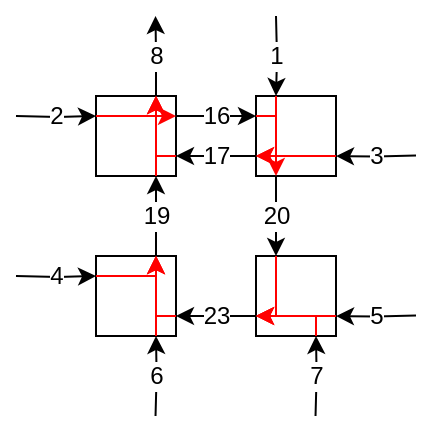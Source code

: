 <mxfile version="15.9.1" type="dropbox"><diagram id="X4WJTQiNDZxpQf3Geq34" name="Page-1"><mxGraphModel dx="371" dy="230" grid="1" gridSize="10" guides="1" tooltips="1" connect="1" arrows="1" fold="1" page="1" pageScale="1" pageWidth="827" pageHeight="1169" math="0" shadow="0"><root><mxCell id="0"/><mxCell id="1" parent="0"/><mxCell id="J8LnhxJGdbk9cbavSLgp-13" value="2" style="edgeStyle=orthogonalEdgeStyle;rounded=0;orthogonalLoop=1;jettySize=auto;html=1;entryX=0;entryY=0.25;entryDx=0;entryDy=0;fontSize=12;" parent="1" target="J8LnhxJGdbk9cbavSLgp-1" edge="1"><mxGeometry relative="1" as="geometry"><mxPoint x="200" y="130" as="sourcePoint"/></mxGeometry></mxCell><mxCell id="heTRSEbQxk2SbC_xRINB-1" value="8" style="edgeStyle=orthogonalEdgeStyle;rounded=0;orthogonalLoop=1;jettySize=auto;html=1;exitX=0.75;exitY=0;exitDx=0;exitDy=0;fontSize=12;" parent="1" source="J8LnhxJGdbk9cbavSLgp-1" edge="1"><mxGeometry relative="1" as="geometry"><mxPoint x="269.759" y="80" as="targetPoint"/></mxGeometry></mxCell><mxCell id="6LUSUzvbEgbuUu0BXkku-8" value="16" style="edgeStyle=orthogonalEdgeStyle;rounded=0;orthogonalLoop=1;jettySize=auto;html=1;exitX=1;exitY=0.25;exitDx=0;exitDy=0;entryX=0;entryY=0.25;entryDx=0;entryDy=0;fontSize=12;strokeColor=#000000;" edge="1" parent="1" source="J8LnhxJGdbk9cbavSLgp-1" target="J8LnhxJGdbk9cbavSLgp-3"><mxGeometry relative="1" as="geometry"/></mxCell><mxCell id="J8LnhxJGdbk9cbavSLgp-1" value="" style="whiteSpace=wrap;html=1;aspect=fixed;fontSize=12;" parent="1" vertex="1"><mxGeometry x="240" y="120" width="40" height="40" as="geometry"/></mxCell><mxCell id="J8LnhxJGdbk9cbavSLgp-12" value="1" style="edgeStyle=orthogonalEdgeStyle;rounded=0;orthogonalLoop=1;jettySize=auto;html=1;entryX=0.25;entryY=0;entryDx=0;entryDy=0;fontSize=12;" parent="1" target="J8LnhxJGdbk9cbavSLgp-3" edge="1"><mxGeometry relative="1" as="geometry"><mxPoint x="330" y="80" as="sourcePoint"/></mxGeometry></mxCell><mxCell id="heTRSEbQxk2SbC_xRINB-4" value="3" style="edgeStyle=orthogonalEdgeStyle;rounded=0;orthogonalLoop=1;jettySize=auto;html=1;exitX=1;exitY=0.75;exitDx=0;exitDy=0;startArrow=none;startFill=0;endArrow=classic;endFill=1;fontSize=12;entryX=1;entryY=0.75;entryDx=0;entryDy=0;" parent="1" target="J8LnhxJGdbk9cbavSLgp-3" edge="1"><mxGeometry relative="1" as="geometry"><mxPoint x="400" y="149.793" as="sourcePoint"/></mxGeometry></mxCell><mxCell id="heTRSEbQxk2SbC_xRINB-9" value="17" style="edgeStyle=orthogonalEdgeStyle;rounded=0;orthogonalLoop=1;jettySize=auto;html=1;exitX=0;exitY=0.75;exitDx=0;exitDy=0;entryX=1;entryY=0.75;entryDx=0;entryDy=0;startArrow=none;startFill=0;endArrow=classic;endFill=1;fontSize=12;" parent="1" source="J8LnhxJGdbk9cbavSLgp-3" target="J8LnhxJGdbk9cbavSLgp-1" edge="1"><mxGeometry relative="1" as="geometry"/></mxCell><mxCell id="6LUSUzvbEgbuUu0BXkku-7" value="20" style="edgeStyle=orthogonalEdgeStyle;rounded=0;orthogonalLoop=1;jettySize=auto;html=1;exitX=0.25;exitY=1;exitDx=0;exitDy=0;entryX=0.25;entryY=0;entryDx=0;entryDy=0;fontSize=12;strokeColor=#000000;" edge="1" parent="1" source="J8LnhxJGdbk9cbavSLgp-3" target="J8LnhxJGdbk9cbavSLgp-5"><mxGeometry relative="1" as="geometry"/></mxCell><mxCell id="J8LnhxJGdbk9cbavSLgp-3" value="" style="whiteSpace=wrap;html=1;aspect=fixed;fontSize=12;" parent="1" vertex="1"><mxGeometry x="320" y="120" width="40" height="40" as="geometry"/></mxCell><mxCell id="J8LnhxJGdbk9cbavSLgp-14" value="4" style="edgeStyle=orthogonalEdgeStyle;rounded=0;orthogonalLoop=1;jettySize=auto;html=1;entryX=0;entryY=0.25;entryDx=0;entryDy=0;fontSize=12;" parent="1" target="J8LnhxJGdbk9cbavSLgp-4" edge="1"><mxGeometry relative="1" as="geometry"><mxPoint x="200" y="210" as="sourcePoint"/></mxGeometry></mxCell><mxCell id="heTRSEbQxk2SbC_xRINB-7" value="6" style="edgeStyle=orthogonalEdgeStyle;rounded=0;orthogonalLoop=1;jettySize=auto;html=1;exitX=0.75;exitY=1;exitDx=0;exitDy=0;startArrow=none;startFill=0;endArrow=classic;endFill=1;fontSize=12;entryX=0.75;entryY=1;entryDx=0;entryDy=0;" parent="1" target="J8LnhxJGdbk9cbavSLgp-4" edge="1"><mxGeometry relative="1" as="geometry"><mxPoint x="269.759" y="280" as="sourcePoint"/></mxGeometry></mxCell><mxCell id="heTRSEbQxk2SbC_xRINB-10" value="19" style="edgeStyle=orthogonalEdgeStyle;rounded=0;orthogonalLoop=1;jettySize=auto;html=1;exitX=0.75;exitY=0;exitDx=0;exitDy=0;entryX=0.75;entryY=1;entryDx=0;entryDy=0;startArrow=none;startFill=0;endArrow=classic;endFill=1;fontSize=12;" parent="1" source="J8LnhxJGdbk9cbavSLgp-4" target="J8LnhxJGdbk9cbavSLgp-1" edge="1"><mxGeometry relative="1" as="geometry"/></mxCell><mxCell id="ObDVXUfMyy-6hznDd3XZ-10" style="edgeStyle=orthogonalEdgeStyle;rounded=0;orthogonalLoop=1;jettySize=auto;html=1;exitX=1;exitY=0.75;exitDx=0;exitDy=0;" parent="1" source="J8LnhxJGdbk9cbavSLgp-4" edge="1"><mxGeometry relative="1" as="geometry"><mxPoint x="280.056" y="230.056" as="targetPoint"/></mxGeometry></mxCell><mxCell id="J8LnhxJGdbk9cbavSLgp-4" value="" style="whiteSpace=wrap;html=1;aspect=fixed;fontSize=12;" parent="1" vertex="1"><mxGeometry x="240" y="200" width="40" height="40" as="geometry"/></mxCell><mxCell id="heTRSEbQxk2SbC_xRINB-6" value="5" style="edgeStyle=orthogonalEdgeStyle;rounded=0;orthogonalLoop=1;jettySize=auto;html=1;exitX=1;exitY=0.75;exitDx=0;exitDy=0;startArrow=none;startFill=0;endArrow=classic;endFill=1;fontSize=12;entryX=1;entryY=0.75;entryDx=0;entryDy=0;" parent="1" target="J8LnhxJGdbk9cbavSLgp-5" edge="1"><mxGeometry relative="1" as="geometry"><mxPoint x="400" y="229.793" as="sourcePoint"/></mxGeometry></mxCell><mxCell id="heTRSEbQxk2SbC_xRINB-8" value="7" style="edgeStyle=orthogonalEdgeStyle;rounded=0;orthogonalLoop=1;jettySize=auto;html=1;exitX=0.75;exitY=1;exitDx=0;exitDy=0;startArrow=none;startFill=0;endArrow=classic;endFill=1;fontSize=12;entryX=0.75;entryY=1;entryDx=0;entryDy=0;" parent="1" target="J8LnhxJGdbk9cbavSLgp-5" edge="1"><mxGeometry relative="1" as="geometry"><mxPoint x="349.759" y="280" as="sourcePoint"/></mxGeometry></mxCell><mxCell id="heTRSEbQxk2SbC_xRINB-12" value="23" style="edgeStyle=orthogonalEdgeStyle;rounded=0;orthogonalLoop=1;jettySize=auto;html=1;exitX=0;exitY=0.75;exitDx=0;exitDy=0;entryX=1;entryY=0.75;entryDx=0;entryDy=0;startArrow=none;startFill=0;endArrow=classic;endFill=1;fontSize=12;" parent="1" source="J8LnhxJGdbk9cbavSLgp-5" target="J8LnhxJGdbk9cbavSLgp-4" edge="1"><mxGeometry relative="1" as="geometry"/></mxCell><mxCell id="J8LnhxJGdbk9cbavSLgp-5" value="" style="whiteSpace=wrap;html=1;aspect=fixed;fontSize=12;" parent="1" vertex="1"><mxGeometry x="320" y="200" width="40" height="40" as="geometry"/></mxCell><mxCell id="ObDVXUfMyy-6hznDd3XZ-1" style="edgeStyle=orthogonalEdgeStyle;rounded=0;orthogonalLoop=1;jettySize=auto;html=1;exitX=1;exitY=0.75;exitDx=0;exitDy=0;entryX=0.75;entryY=0;entryDx=0;entryDy=0;strokeColor=#FF0000;" parent="1" source="J8LnhxJGdbk9cbavSLgp-1" target="J8LnhxJGdbk9cbavSLgp-1" edge="1"><mxGeometry relative="1" as="geometry"/></mxCell><mxCell id="ObDVXUfMyy-6hznDd3XZ-3" style="edgeStyle=orthogonalEdgeStyle;rounded=0;orthogonalLoop=1;jettySize=auto;html=1;exitX=0.25;exitY=0;exitDx=0;exitDy=0;entryX=0;entryY=0.75;entryDx=0;entryDy=0;strokeColor=#FF0000;" parent="1" source="J8LnhxJGdbk9cbavSLgp-3" target="J8LnhxJGdbk9cbavSLgp-3" edge="1"><mxGeometry relative="1" as="geometry"><Array as="points"><mxPoint x="330" y="150"/></Array></mxGeometry></mxCell><mxCell id="ObDVXUfMyy-6hznDd3XZ-6" style="edgeStyle=orthogonalEdgeStyle;rounded=0;orthogonalLoop=1;jettySize=auto;html=1;exitX=1;exitY=0.75;exitDx=0;exitDy=0;entryX=0;entryY=0.75;entryDx=0;entryDy=0;strokeColor=#FF0000;" parent="1" source="J8LnhxJGdbk9cbavSLgp-3" target="J8LnhxJGdbk9cbavSLgp-3" edge="1"><mxGeometry relative="1" as="geometry"><Array as="points"><mxPoint x="360" y="150"/><mxPoint x="360" y="150"/></Array></mxGeometry></mxCell><mxCell id="ObDVXUfMyy-6hznDd3XZ-9" style="edgeStyle=orthogonalEdgeStyle;rounded=0;orthogonalLoop=1;jettySize=auto;html=1;exitX=0.75;exitY=1;exitDx=0;exitDy=0;entryX=0.75;entryY=0;entryDx=0;entryDy=0;strokeColor=#FF0000;" parent="1" source="J8LnhxJGdbk9cbavSLgp-1" target="J8LnhxJGdbk9cbavSLgp-1" edge="1"><mxGeometry relative="1" as="geometry"><Array as="points"><mxPoint x="270" y="160"/><mxPoint x="270" y="160"/></Array></mxGeometry></mxCell><mxCell id="ObDVXUfMyy-6hznDd3XZ-11" style="edgeStyle=orthogonalEdgeStyle;rounded=0;orthogonalLoop=1;jettySize=auto;html=1;exitX=1;exitY=0.75;exitDx=0;exitDy=0;entryX=0;entryY=0.75;entryDx=0;entryDy=0;strokeColor=#FF0000;" parent="1" source="J8LnhxJGdbk9cbavSLgp-5" target="J8LnhxJGdbk9cbavSLgp-5" edge="1"><mxGeometry relative="1" as="geometry"><Array as="points"><mxPoint x="320" y="230"/><mxPoint x="320" y="230"/></Array></mxGeometry></mxCell><mxCell id="ObDVXUfMyy-6hznDd3XZ-13" style="edgeStyle=orthogonalEdgeStyle;rounded=0;orthogonalLoop=1;jettySize=auto;html=1;exitX=0.75;exitY=1;exitDx=0;exitDy=0;entryX=0.75;entryY=0;entryDx=0;entryDy=0;strokeColor=#FF0000;" parent="1" source="J8LnhxJGdbk9cbavSLgp-4" target="J8LnhxJGdbk9cbavSLgp-4" edge="1"><mxGeometry relative="1" as="geometry"><Array as="points"><mxPoint x="270" y="240"/><mxPoint x="270" y="240"/></Array></mxGeometry></mxCell><mxCell id="ObDVXUfMyy-6hznDd3XZ-16" style="edgeStyle=orthogonalEdgeStyle;rounded=0;orthogonalLoop=1;jettySize=auto;html=1;exitX=1;exitY=0.75;exitDx=0;exitDy=0;entryX=0.75;entryY=0;entryDx=0;entryDy=0;strokeColor=#FF0000;" parent="1" source="J8LnhxJGdbk9cbavSLgp-4" target="J8LnhxJGdbk9cbavSLgp-4" edge="1"><mxGeometry relative="1" as="geometry"/></mxCell><mxCell id="ObDVXUfMyy-6hznDd3XZ-17" style="edgeStyle=orthogonalEdgeStyle;rounded=0;orthogonalLoop=1;jettySize=auto;html=1;exitX=0;exitY=0.25;exitDx=0;exitDy=0;entryX=0.75;entryY=0;entryDx=0;entryDy=0;strokeColor=#FF0000;" parent="1" source="J8LnhxJGdbk9cbavSLgp-4" target="J8LnhxJGdbk9cbavSLgp-4" edge="1"><mxGeometry relative="1" as="geometry"/></mxCell><mxCell id="ObDVXUfMyy-6hznDd3XZ-18" style="edgeStyle=orthogonalEdgeStyle;rounded=0;orthogonalLoop=1;jettySize=auto;html=1;exitX=0;exitY=0.25;exitDx=0;exitDy=0;entryX=0.75;entryY=0;entryDx=0;entryDy=0;strokeColor=#FF0000;" parent="1" source="J8LnhxJGdbk9cbavSLgp-1" target="J8LnhxJGdbk9cbavSLgp-1" edge="1"><mxGeometry relative="1" as="geometry"/></mxCell><mxCell id="ObDVXUfMyy-6hznDd3XZ-12" style="edgeStyle=orthogonalEdgeStyle;rounded=0;orthogonalLoop=1;jettySize=auto;html=1;exitX=0.75;exitY=1;exitDx=0;exitDy=0;strokeColor=#FF0000;" parent="1" source="J8LnhxJGdbk9cbavSLgp-5" edge="1"><mxGeometry relative="1" as="geometry"><mxPoint x="320" y="230" as="targetPoint"/><Array as="points"><mxPoint x="350" y="230"/></Array></mxGeometry></mxCell><mxCell id="6LUSUzvbEgbuUu0BXkku-3" style="edgeStyle=orthogonalEdgeStyle;rounded=0;orthogonalLoop=1;jettySize=auto;html=1;exitX=0.75;exitY=1;exitDx=0;exitDy=0;entryX=1;entryY=0.25;entryDx=0;entryDy=0;fontSize=12;strokeColor=#FF0000;" edge="1" parent="1" source="J8LnhxJGdbk9cbavSLgp-1" target="J8LnhxJGdbk9cbavSLgp-1"><mxGeometry relative="1" as="geometry"><Array as="points"><mxPoint x="270" y="130"/></Array></mxGeometry></mxCell><mxCell id="6LUSUzvbEgbuUu0BXkku-5" style="edgeStyle=orthogonalEdgeStyle;rounded=0;orthogonalLoop=1;jettySize=auto;html=1;exitX=0;exitY=0.25;exitDx=0;exitDy=0;entryX=0.25;entryY=1;entryDx=0;entryDy=0;fontSize=12;strokeColor=#FF0000;" edge="1" parent="1" source="J8LnhxJGdbk9cbavSLgp-3" target="J8LnhxJGdbk9cbavSLgp-3"><mxGeometry relative="1" as="geometry"/></mxCell><mxCell id="6LUSUzvbEgbuUu0BXkku-6" style="edgeStyle=orthogonalEdgeStyle;rounded=0;orthogonalLoop=1;jettySize=auto;html=1;exitX=0.25;exitY=0;exitDx=0;exitDy=0;entryX=0;entryY=0.75;entryDx=0;entryDy=0;fontSize=12;strokeColor=#FF0000;" edge="1" parent="1" source="J8LnhxJGdbk9cbavSLgp-5" target="J8LnhxJGdbk9cbavSLgp-5"><mxGeometry relative="1" as="geometry"><Array as="points"><mxPoint x="330" y="230"/></Array></mxGeometry></mxCell></root></mxGraphModel></diagram></mxfile>